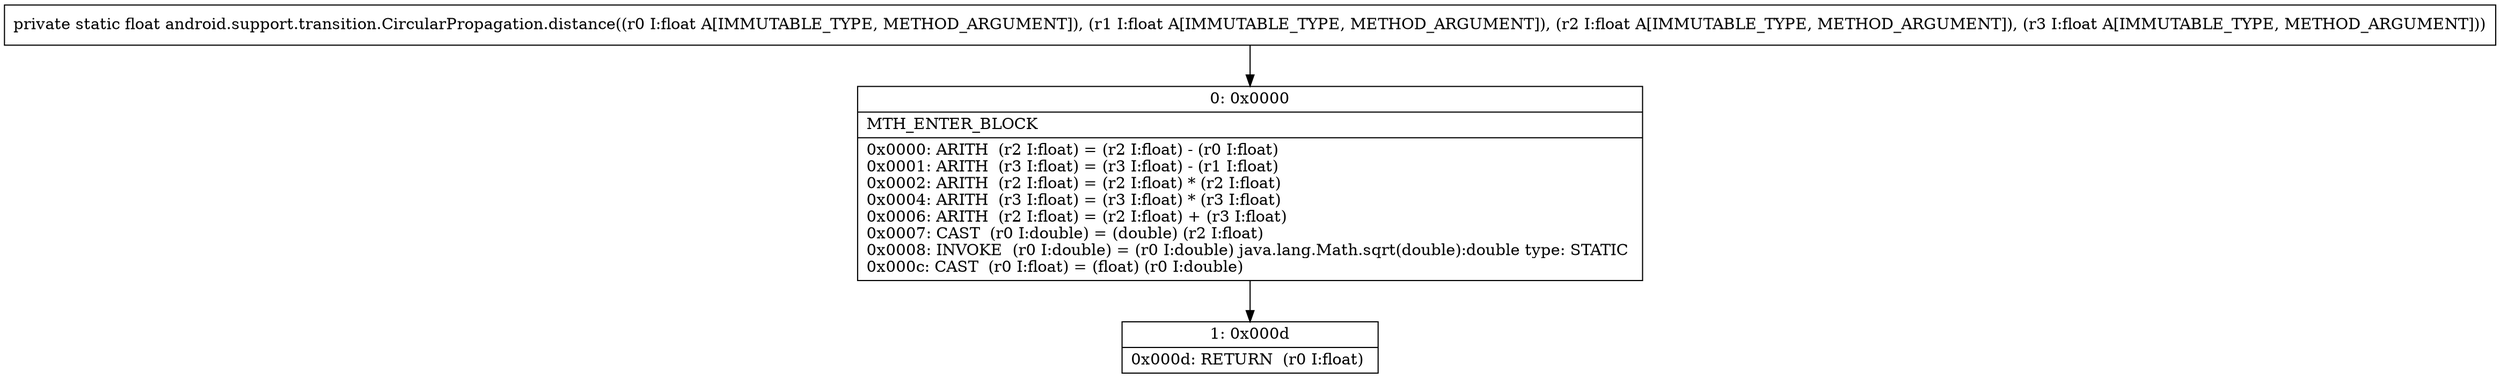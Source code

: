 digraph "CFG forandroid.support.transition.CircularPropagation.distance(FFFF)F" {
Node_0 [shape=record,label="{0\:\ 0x0000|MTH_ENTER_BLOCK\l|0x0000: ARITH  (r2 I:float) = (r2 I:float) \- (r0 I:float) \l0x0001: ARITH  (r3 I:float) = (r3 I:float) \- (r1 I:float) \l0x0002: ARITH  (r2 I:float) = (r2 I:float) * (r2 I:float) \l0x0004: ARITH  (r3 I:float) = (r3 I:float) * (r3 I:float) \l0x0006: ARITH  (r2 I:float) = (r2 I:float) + (r3 I:float) \l0x0007: CAST  (r0 I:double) = (double) (r2 I:float) \l0x0008: INVOKE  (r0 I:double) = (r0 I:double) java.lang.Math.sqrt(double):double type: STATIC \l0x000c: CAST  (r0 I:float) = (float) (r0 I:double) \l}"];
Node_1 [shape=record,label="{1\:\ 0x000d|0x000d: RETURN  (r0 I:float) \l}"];
MethodNode[shape=record,label="{private static float android.support.transition.CircularPropagation.distance((r0 I:float A[IMMUTABLE_TYPE, METHOD_ARGUMENT]), (r1 I:float A[IMMUTABLE_TYPE, METHOD_ARGUMENT]), (r2 I:float A[IMMUTABLE_TYPE, METHOD_ARGUMENT]), (r3 I:float A[IMMUTABLE_TYPE, METHOD_ARGUMENT])) }"];
MethodNode -> Node_0;
Node_0 -> Node_1;
}

